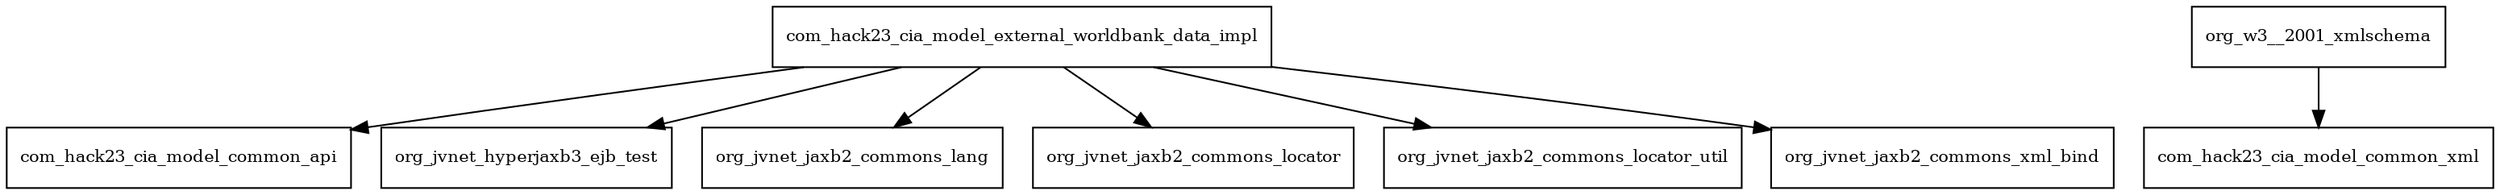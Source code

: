 digraph model_external_worldbank_data_impl_2017_7_25_SNAPSHOT_package_dependencies {
  node [shape = box, fontsize=10.0];
  com_hack23_cia_model_external_worldbank_data_impl -> com_hack23_cia_model_common_api;
  com_hack23_cia_model_external_worldbank_data_impl -> org_jvnet_hyperjaxb3_ejb_test;
  com_hack23_cia_model_external_worldbank_data_impl -> org_jvnet_jaxb2_commons_lang;
  com_hack23_cia_model_external_worldbank_data_impl -> org_jvnet_jaxb2_commons_locator;
  com_hack23_cia_model_external_worldbank_data_impl -> org_jvnet_jaxb2_commons_locator_util;
  com_hack23_cia_model_external_worldbank_data_impl -> org_jvnet_jaxb2_commons_xml_bind;
  org_w3__2001_xmlschema -> com_hack23_cia_model_common_xml;
}

